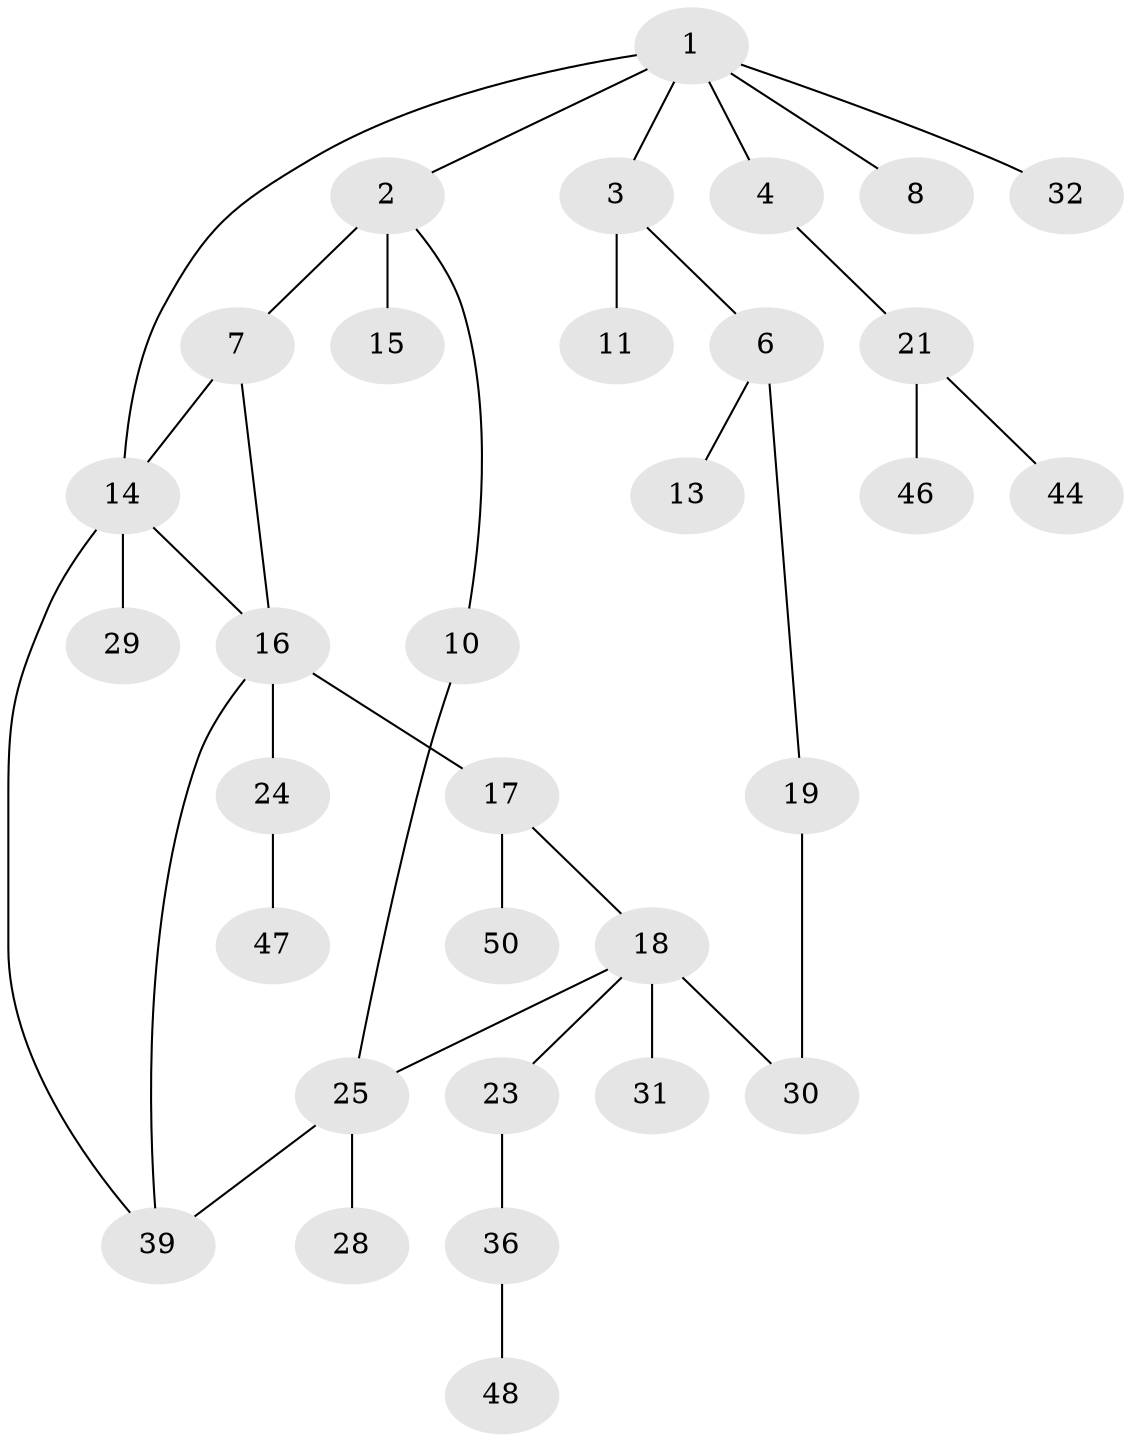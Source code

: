 // original degree distribution, {7: 0.02, 3: 0.28, 2: 0.24, 4: 0.08, 1: 0.36, 5: 0.02}
// Generated by graph-tools (version 1.1) at 2025/41/03/06/25 10:41:30]
// undirected, 32 vertices, 37 edges
graph export_dot {
graph [start="1"]
  node [color=gray90,style=filled];
  1 [super="+12"];
  2 [super="+5"];
  3;
  4;
  6 [super="+9"];
  7 [super="+43"];
  8 [super="+33"];
  10 [super="+27"];
  11;
  13;
  14 [super="+20"];
  15 [super="+38"];
  16 [super="+49"];
  17;
  18 [super="+22"];
  19 [super="+45"];
  21 [super="+35"];
  23 [super="+34"];
  24 [super="+40"];
  25 [super="+26"];
  28;
  29;
  30;
  31 [super="+41"];
  32;
  36 [super="+37"];
  39 [super="+42"];
  44;
  46;
  47;
  48;
  50;
  1 -- 2;
  1 -- 3;
  1 -- 4;
  1 -- 8;
  1 -- 14;
  1 -- 32;
  2 -- 10;
  2 -- 7 [weight=2];
  2 -- 15;
  3 -- 6;
  3 -- 11;
  4 -- 21;
  6 -- 19;
  6 -- 13;
  7 -- 16;
  7 -- 14;
  10 -- 25;
  14 -- 29;
  14 -- 39;
  14 -- 16;
  16 -- 17;
  16 -- 24;
  16 -- 39;
  17 -- 18;
  17 -- 50;
  18 -- 30;
  18 -- 25;
  18 -- 23;
  18 -- 31;
  19 -- 30;
  21 -- 44;
  21 -- 46;
  23 -- 36;
  24 -- 47;
  25 -- 28;
  25 -- 39;
  36 -- 48;
}
